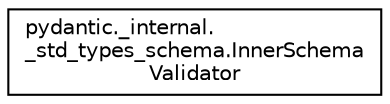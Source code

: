 digraph "Graphical Class Hierarchy"
{
 // LATEX_PDF_SIZE
  edge [fontname="Helvetica",fontsize="10",labelfontname="Helvetica",labelfontsize="10"];
  node [fontname="Helvetica",fontsize="10",shape=record];
  rankdir="LR";
  Node0 [label="pydantic._internal.\l_std_types_schema.InnerSchema\lValidator",height=0.2,width=0.4,color="black", fillcolor="white", style="filled",URL="$classpydantic_1_1__internal_1_1__std__types__schema_1_1InnerSchemaValidator.html",tooltip=" "];
}
